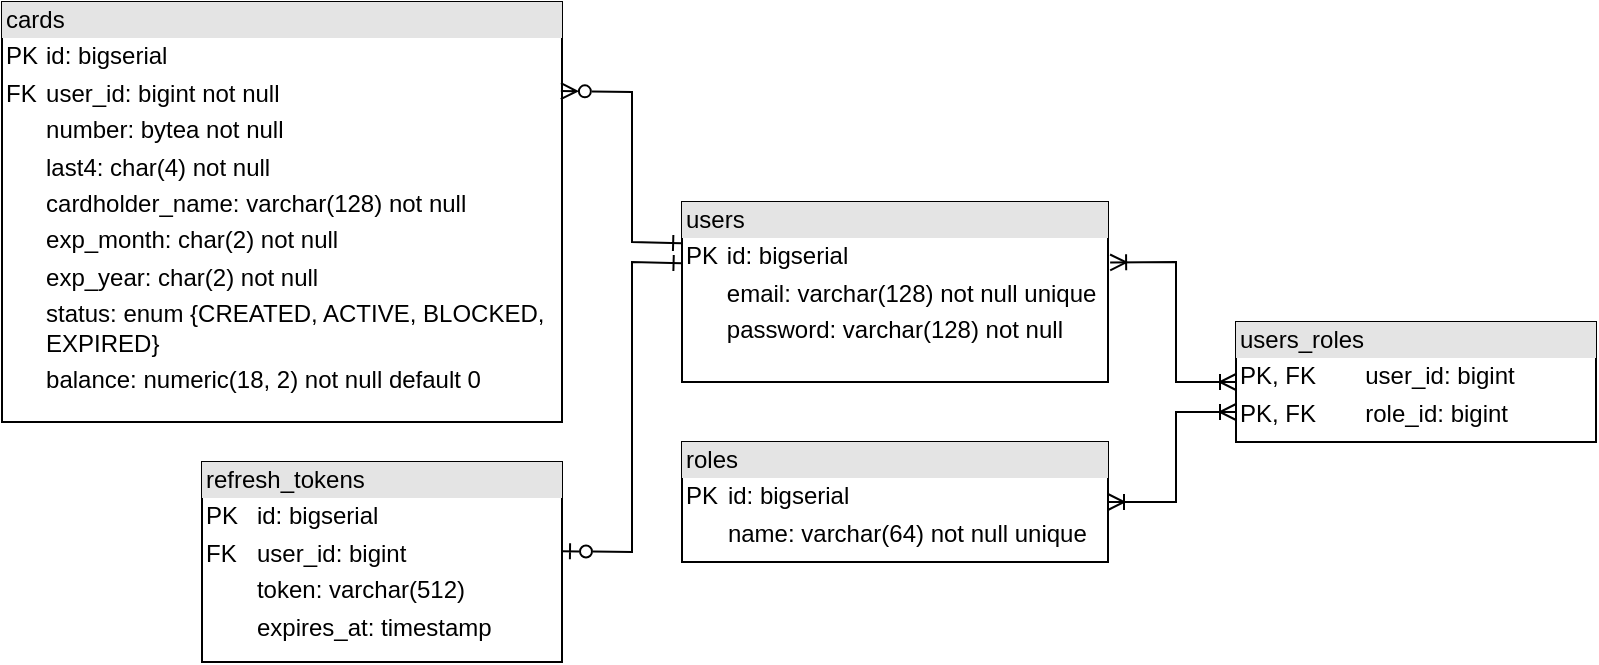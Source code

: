 <mxfile version="28.2.5">
  <diagram name="Страница — 1" id="SXoC0z6oiC8eo1iiEOM2">
    <mxGraphModel dx="906" dy="490" grid="1" gridSize="10" guides="1" tooltips="1" connect="1" arrows="1" fold="1" page="1" pageScale="1" pageWidth="827" pageHeight="1169" math="0" shadow="0">
      <root>
        <mxCell id="0" />
        <mxCell id="1" parent="0" />
        <mxCell id="taiaCCv4Tr7rA3Act_Ue-1" value="&lt;div style=&quot;box-sizing: border-box; width: 100%; background: rgb(228, 228, 228); padding: 2px;&quot;&gt;users&lt;/div&gt;&lt;table style=&quot;width:100%;font-size:1em;&quot; cellpadding=&quot;2&quot; cellspacing=&quot;0&quot;&gt;&lt;tbody&gt;&lt;tr&gt;&lt;td&gt;PK&lt;/td&gt;&lt;td&gt;id: bigserial&lt;/td&gt;&lt;/tr&gt;&lt;tr&gt;&lt;td&gt;&lt;br&gt;&lt;/td&gt;&lt;td&gt;email: varchar(128) not null unique&lt;/td&gt;&lt;/tr&gt;&lt;tr&gt;&lt;td&gt;&lt;/td&gt;&lt;td&gt;password: varchar(128) not null&lt;/td&gt;&lt;/tr&gt;&lt;/tbody&gt;&lt;/table&gt;" style="verticalAlign=top;align=left;overflow=fill;html=1;whiteSpace=wrap;" parent="1" vertex="1">
          <mxGeometry x="355" y="120" width="213" height="90" as="geometry" />
        </mxCell>
        <mxCell id="taiaCCv4Tr7rA3Act_Ue-2" value="&lt;div style=&quot;box-sizing: border-box; width: 100%; background: rgb(228, 228, 228); padding: 2px;&quot;&gt;roles&lt;/div&gt;&lt;table style=&quot;width:100%;font-size:1em;&quot; cellpadding=&quot;2&quot; cellspacing=&quot;0&quot;&gt;&lt;tbody&gt;&lt;tr&gt;&lt;td&gt;PK&lt;/td&gt;&lt;td&gt;id: bigserial&lt;/td&gt;&lt;/tr&gt;&lt;tr&gt;&lt;td&gt;&lt;br&gt;&lt;/td&gt;&lt;td&gt;name: varchar(64) not null unique&lt;/td&gt;&lt;/tr&gt;&lt;tr&gt;&lt;td&gt;&lt;br&gt;&lt;/td&gt;&lt;td&gt;&lt;br&gt;&lt;/td&gt;&lt;/tr&gt;&lt;/tbody&gt;&lt;/table&gt;" style="verticalAlign=top;align=left;overflow=fill;html=1;whiteSpace=wrap;" parent="1" vertex="1">
          <mxGeometry x="355" y="240" width="213" height="60" as="geometry" />
        </mxCell>
        <mxCell id="taiaCCv4Tr7rA3Act_Ue-3" value="&lt;div style=&quot;box-sizing: border-box; width: 100%; background: rgb(228, 228, 228); padding: 2px;&quot;&gt;users_roles&lt;/div&gt;&lt;table style=&quot;width:100%;font-size:1em;&quot; cellpadding=&quot;2&quot; cellspacing=&quot;0&quot;&gt;&lt;tbody&gt;&lt;tr&gt;&lt;td&gt;PK, FK&lt;/td&gt;&lt;td&gt;user_id: bigint&lt;/td&gt;&lt;/tr&gt;&lt;tr&gt;&lt;td&gt;PK, FK&lt;/td&gt;&lt;td&gt;role_id: bigint&lt;/td&gt;&lt;/tr&gt;&lt;tr&gt;&lt;td&gt;&lt;/td&gt;&lt;td&gt;&lt;br&gt;&lt;/td&gt;&lt;/tr&gt;&lt;/tbody&gt;&lt;/table&gt;" style="verticalAlign=top;align=left;overflow=fill;html=1;whiteSpace=wrap;" parent="1" vertex="1">
          <mxGeometry x="632" y="180" width="180" height="60" as="geometry" />
        </mxCell>
        <mxCell id="taiaCCv4Tr7rA3Act_Ue-4" value="" style="endArrow=ERoneToMany;html=1;rounded=0;entryX=0;entryY=0.5;entryDx=0;entryDy=0;exitX=1.005;exitY=0.336;exitDx=0;exitDy=0;exitPerimeter=0;startArrow=ERoneToMany;startFill=0;endFill=0;" parent="1" source="taiaCCv4Tr7rA3Act_Ue-1" target="taiaCCv4Tr7rA3Act_Ue-3" edge="1">
          <mxGeometry width="50" height="50" relative="1" as="geometry">
            <mxPoint x="572" y="200" as="sourcePoint" />
            <mxPoint x="682" y="350" as="targetPoint" />
            <Array as="points">
              <mxPoint x="602" y="150" />
              <mxPoint x="602" y="210" />
            </Array>
          </mxGeometry>
        </mxCell>
        <mxCell id="taiaCCv4Tr7rA3Act_Ue-5" value="" style="endArrow=ERoneToMany;html=1;rounded=0;startArrow=ERoneToMany;startFill=0;endFill=0;exitX=1;exitY=0.5;exitDx=0;exitDy=0;entryX=0;entryY=0.75;entryDx=0;entryDy=0;" parent="1" source="taiaCCv4Tr7rA3Act_Ue-2" edge="1" target="taiaCCv4Tr7rA3Act_Ue-3">
          <mxGeometry width="50" height="50" relative="1" as="geometry">
            <mxPoint x="580" y="255" as="sourcePoint" />
            <mxPoint x="630" y="225" as="targetPoint" />
            <Array as="points">
              <mxPoint x="602" y="270" />
              <mxPoint x="602" y="225" />
            </Array>
          </mxGeometry>
        </mxCell>
        <mxCell id="taiaCCv4Tr7rA3Act_Ue-7" value="&lt;div style=&quot;box-sizing: border-box; width: 100%; background: rgb(228, 228, 228); padding: 2px;&quot;&gt;cards&lt;/div&gt;&lt;table style=&quot;width:100%;font-size:1em;&quot; cellpadding=&quot;2&quot; cellspacing=&quot;0&quot;&gt;&lt;tbody&gt;&lt;tr&gt;&lt;td&gt;PK&lt;/td&gt;&lt;td&gt;id: bigserial&lt;/td&gt;&lt;/tr&gt;&lt;tr&gt;&lt;td&gt;FK&lt;/td&gt;&lt;td&gt;user_id: bigint not null&lt;/td&gt;&lt;/tr&gt;&lt;tr&gt;&lt;td&gt;&lt;/td&gt;&lt;td&gt;number: bytea not null&lt;/td&gt;&lt;/tr&gt;&lt;tr&gt;&lt;td&gt;&lt;br&gt;&lt;/td&gt;&lt;td&gt;last4: char(4) not null&lt;/td&gt;&lt;/tr&gt;&lt;tr&gt;&lt;td&gt;&lt;br&gt;&lt;/td&gt;&lt;td&gt;cardholder_name: varchar(128) not null&lt;/td&gt;&lt;/tr&gt;&lt;tr&gt;&lt;td&gt;&lt;br&gt;&lt;/td&gt;&lt;td&gt;exp_month: char(2) not null&lt;/td&gt;&lt;/tr&gt;&lt;tr&gt;&lt;td&gt;&lt;br&gt;&lt;/td&gt;&lt;td&gt;exp_year: char(2) not null&lt;/td&gt;&lt;/tr&gt;&lt;tr&gt;&lt;td&gt;&lt;br&gt;&lt;/td&gt;&lt;td&gt;status: enum {CREATED, ACTIVE, BLOCKED, EXPIRED}&lt;/td&gt;&lt;/tr&gt;&lt;tr&gt;&lt;td&gt;&lt;br&gt;&lt;/td&gt;&lt;td&gt;balance: numeric(18, 2) not null default 0&lt;/td&gt;&lt;/tr&gt;&lt;/tbody&gt;&lt;/table&gt;" style="verticalAlign=top;align=left;overflow=fill;html=1;whiteSpace=wrap;" parent="1" vertex="1">
          <mxGeometry x="15" y="20" width="280" height="210" as="geometry" />
        </mxCell>
        <mxCell id="taiaCCv4Tr7rA3Act_Ue-9" value="" style="endArrow=ERone;html=1;rounded=0;exitX=0.998;exitY=0.212;exitDx=0;exitDy=0;exitPerimeter=0;entryX=-0.002;entryY=0.229;entryDx=0;entryDy=0;startArrow=ERzeroToMany;startFill=0;endFill=0;entryPerimeter=0;" parent="1" source="taiaCCv4Tr7rA3Act_Ue-7" target="taiaCCv4Tr7rA3Act_Ue-1" edge="1">
          <mxGeometry width="50" height="50" relative="1" as="geometry">
            <mxPoint x="392" y="330" as="sourcePoint" />
            <mxPoint x="442" y="280" as="targetPoint" />
            <Array as="points">
              <mxPoint x="330" y="65" />
              <mxPoint x="330" y="140" />
            </Array>
          </mxGeometry>
        </mxCell>
        <mxCell id="LUeeC5YiwZJBVhihtZ-n-1" value="&lt;div style=&quot;box-sizing: border-box; width: 100%; background: rgb(228, 228, 228); padding: 2px;&quot;&gt;refresh_tokens&lt;/div&gt;&lt;table style=&quot;width:100%;font-size:1em;&quot; cellpadding=&quot;2&quot; cellspacing=&quot;0&quot;&gt;&lt;tbody&gt;&lt;tr&gt;&lt;td&gt;PK&lt;/td&gt;&lt;td&gt;id: bigserial&lt;/td&gt;&lt;/tr&gt;&lt;tr&gt;&lt;td&gt;FK&lt;/td&gt;&lt;td&gt;user_id: bigint&lt;/td&gt;&lt;/tr&gt;&lt;tr&gt;&lt;td&gt;&lt;/td&gt;&lt;td&gt;token: varchar(512)&lt;/td&gt;&lt;/tr&gt;&lt;tr&gt;&lt;td&gt;&lt;br&gt;&lt;/td&gt;&lt;td&gt;expires_at: timestamp&lt;/td&gt;&lt;/tr&gt;&lt;/tbody&gt;&lt;/table&gt;" style="verticalAlign=top;align=left;overflow=fill;html=1;whiteSpace=wrap;" vertex="1" parent="1">
          <mxGeometry x="115" y="250" width="180" height="100" as="geometry" />
        </mxCell>
        <mxCell id="LUeeC5YiwZJBVhihtZ-n-2" value="" style="endArrow=ERone;html=1;rounded=0;entryX=-0.001;entryY=0.34;entryDx=0;entryDy=0;entryPerimeter=0;startArrow=ERzeroToOne;startFill=0;endFill=0;exitX=1;exitY=0.446;exitDx=0;exitDy=0;exitPerimeter=0;" edge="1" parent="1" source="LUeeC5YiwZJBVhihtZ-n-1" target="taiaCCv4Tr7rA3Act_Ue-1">
          <mxGeometry width="50" height="50" relative="1" as="geometry">
            <mxPoint x="300" y="293" as="sourcePoint" />
            <mxPoint x="440" y="230" as="targetPoint" />
            <Array as="points">
              <mxPoint x="330" y="295" />
              <mxPoint x="330" y="150" />
            </Array>
          </mxGeometry>
        </mxCell>
      </root>
    </mxGraphModel>
  </diagram>
</mxfile>
